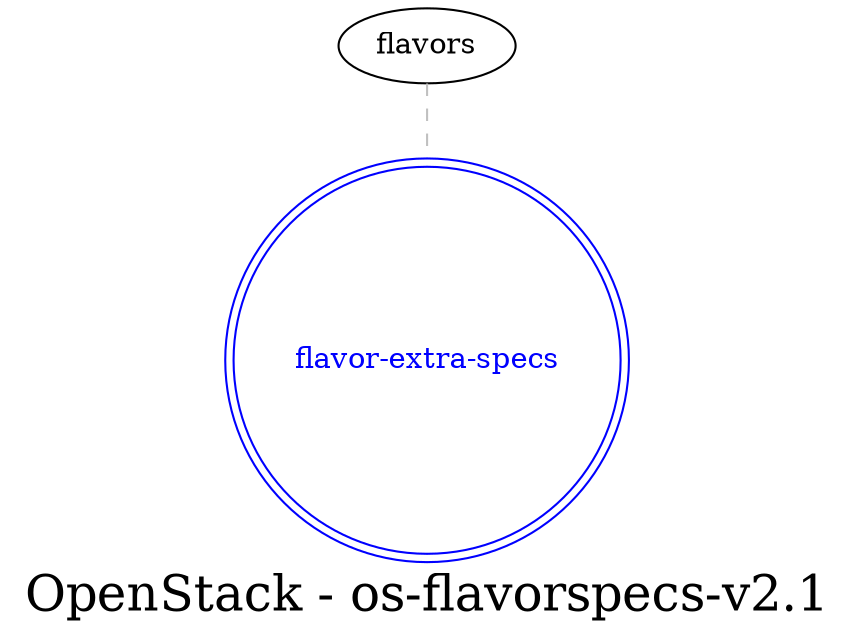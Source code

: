digraph LexiconGraph {
graph[label="OpenStack - os-flavorspecs-v2.1", fontsize=24]
splines=true
"flavor-extra-specs" [color=blue, fontcolor=blue, shape=doublecircle]
"flavors" -> "flavor-extra-specs" [color=grey, fontcolor=grey, arrowhead=none, arrowtail=none, style=dashed]
}
